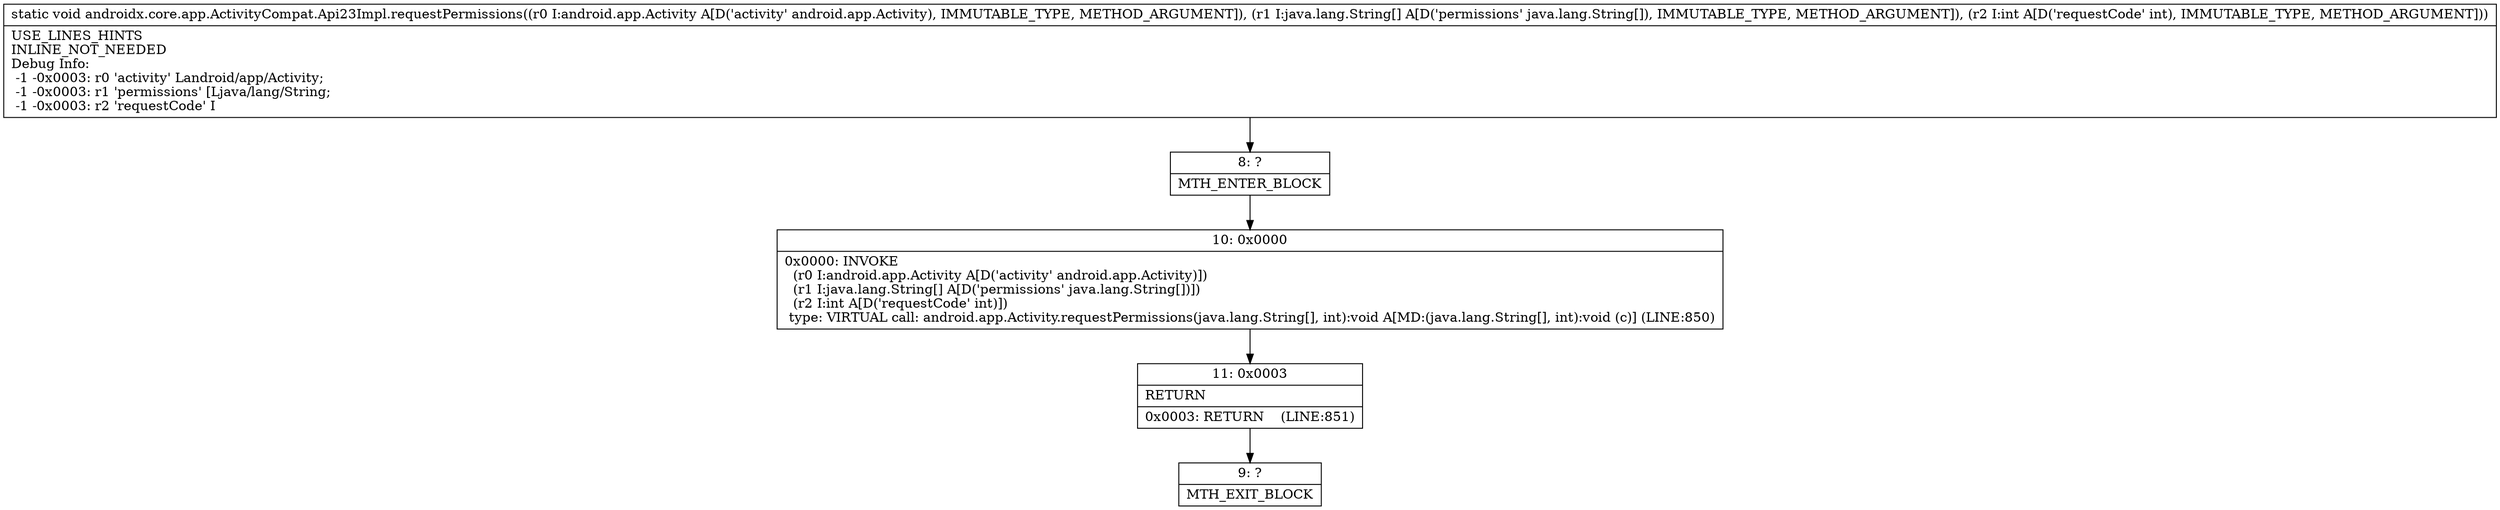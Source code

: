 digraph "CFG forandroidx.core.app.ActivityCompat.Api23Impl.requestPermissions(Landroid\/app\/Activity;[Ljava\/lang\/String;I)V" {
Node_8 [shape=record,label="{8\:\ ?|MTH_ENTER_BLOCK\l}"];
Node_10 [shape=record,label="{10\:\ 0x0000|0x0000: INVOKE  \l  (r0 I:android.app.Activity A[D('activity' android.app.Activity)])\l  (r1 I:java.lang.String[] A[D('permissions' java.lang.String[])])\l  (r2 I:int A[D('requestCode' int)])\l type: VIRTUAL call: android.app.Activity.requestPermissions(java.lang.String[], int):void A[MD:(java.lang.String[], int):void (c)] (LINE:850)\l}"];
Node_11 [shape=record,label="{11\:\ 0x0003|RETURN\l|0x0003: RETURN    (LINE:851)\l}"];
Node_9 [shape=record,label="{9\:\ ?|MTH_EXIT_BLOCK\l}"];
MethodNode[shape=record,label="{static void androidx.core.app.ActivityCompat.Api23Impl.requestPermissions((r0 I:android.app.Activity A[D('activity' android.app.Activity), IMMUTABLE_TYPE, METHOD_ARGUMENT]), (r1 I:java.lang.String[] A[D('permissions' java.lang.String[]), IMMUTABLE_TYPE, METHOD_ARGUMENT]), (r2 I:int A[D('requestCode' int), IMMUTABLE_TYPE, METHOD_ARGUMENT]))  | USE_LINES_HINTS\lINLINE_NOT_NEEDED\lDebug Info:\l  \-1 \-0x0003: r0 'activity' Landroid\/app\/Activity;\l  \-1 \-0x0003: r1 'permissions' [Ljava\/lang\/String;\l  \-1 \-0x0003: r2 'requestCode' I\l}"];
MethodNode -> Node_8;Node_8 -> Node_10;
Node_10 -> Node_11;
Node_11 -> Node_9;
}

